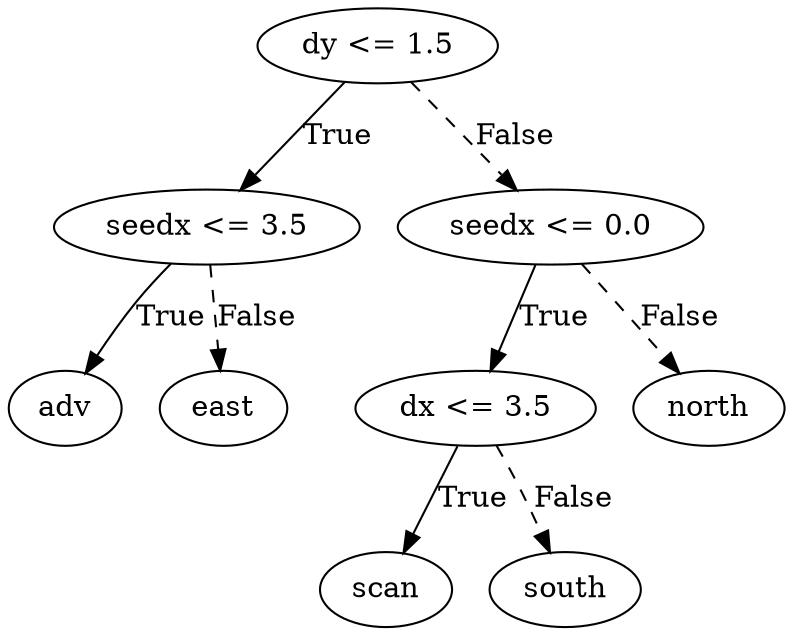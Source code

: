 digraph {
0 [label="dy <= 1.5"];
1 [label="seedx <= 3.5"];
2 [label="adv"];
1 -> 2 [label="True"];
3 [label="east"];
1 -> 3 [style="dashed", label="False"];
0 -> 1 [label="True"];
4 [label="seedx <= 0.0"];
5 [label="dx <= 3.5"];
6 [label="scan"];
5 -> 6 [label="True"];
7 [label="south"];
5 -> 7 [style="dashed", label="False"];
4 -> 5 [label="True"];
8 [label="north"];
4 -> 8 [style="dashed", label="False"];
0 -> 4 [style="dashed", label="False"];

}